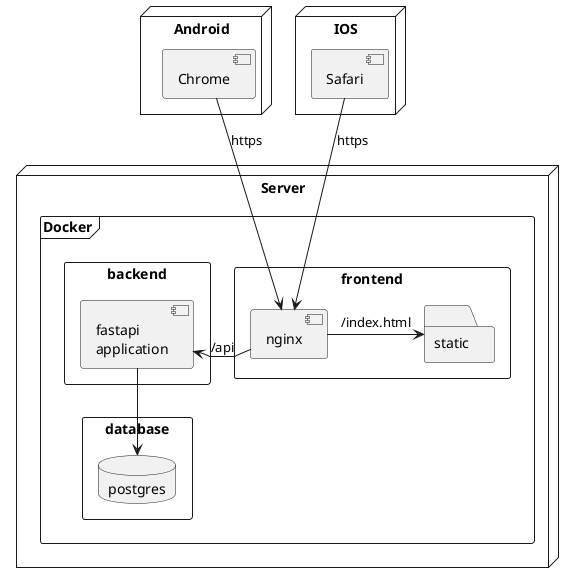 @startuml deployment

'left to right direction

'skinparam linetype ortho
skinparam linetype polyline

skinparam nodesep 25
skinparam ranksep 20


node Server {
    frame Docker {
        rectangle frontend {
            component nginx {

            }
            folder static {

            }
        }

        rectangle backend {
            component api_server [fastapi 
            application]
        }

        rectangle database {
            database postgres
        }
    }
}



    node Android as andoid {
    component Chrome {

    }
}

node IOS as ios {
    component Safari {

    }
}




nginx -r-> api_server : /api
nginx -r-> static : /index.html

api_server --> postgres

Safari --> nginx : https

Chrome --> nginx : https

@enduml
